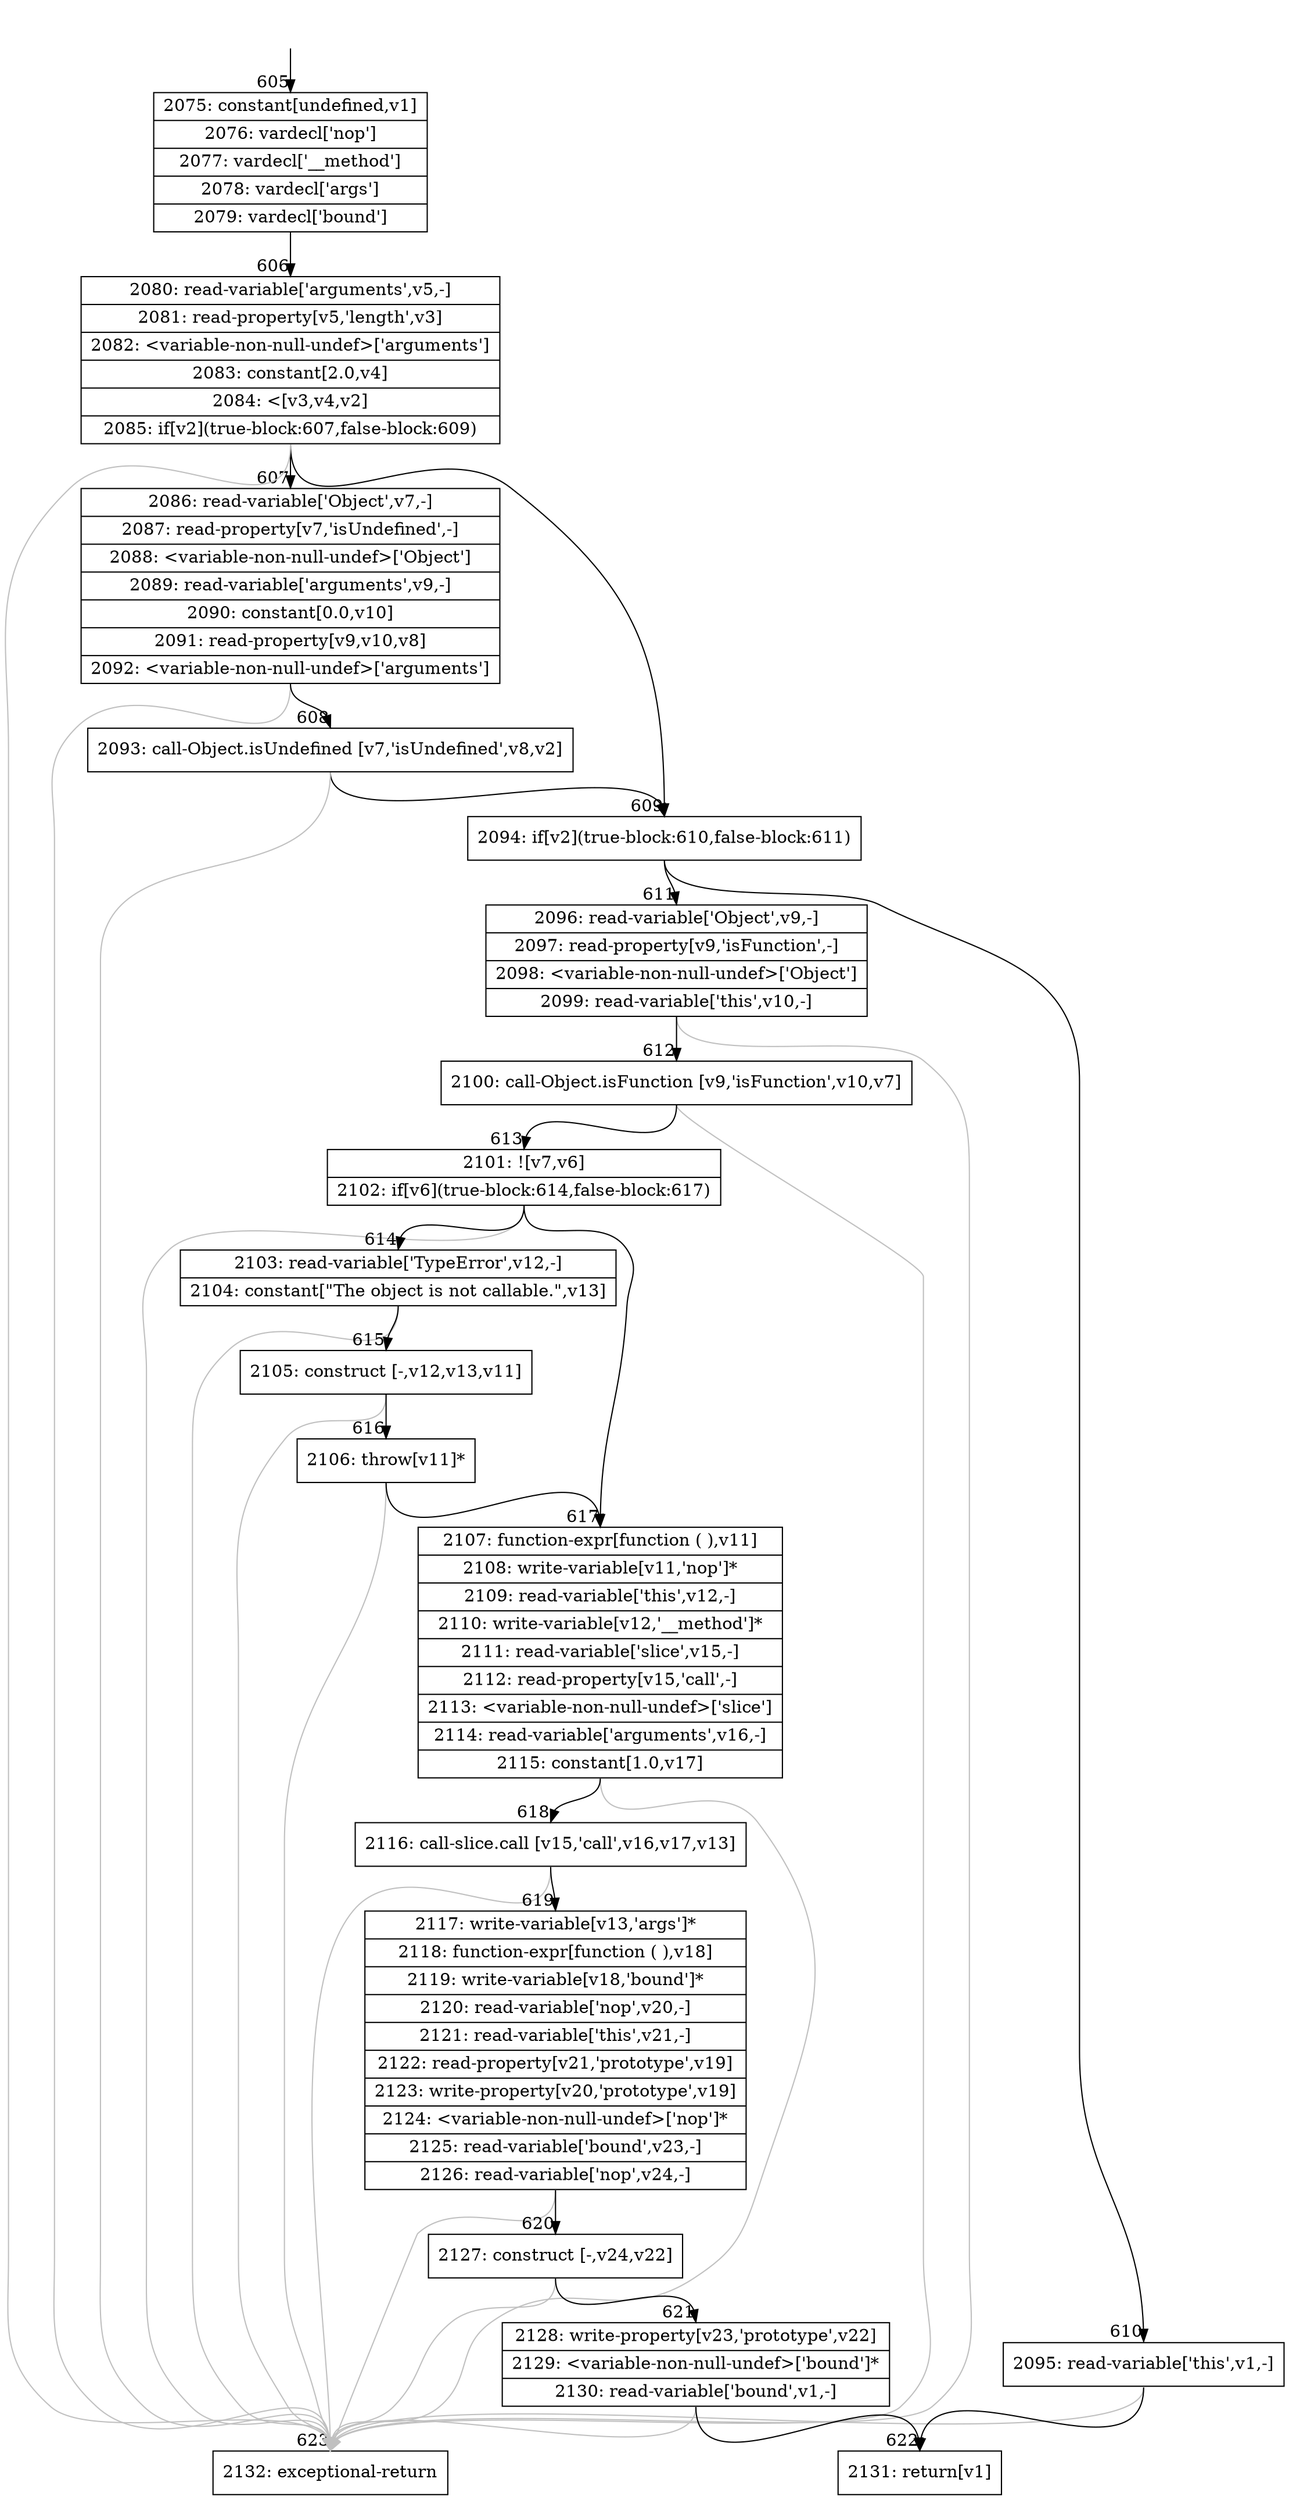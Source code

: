 digraph {
rankdir="TD"
BB_entry43[shape=none,label=""];
BB_entry43 -> BB605 [tailport=s, headport=n, headlabel="    605"]
BB605 [shape=record label="{2075: constant[undefined,v1]|2076: vardecl['nop']|2077: vardecl['__method']|2078: vardecl['args']|2079: vardecl['bound']}" ] 
BB605 -> BB606 [tailport=s, headport=n, headlabel="      606"]
BB606 [shape=record label="{2080: read-variable['arguments',v5,-]|2081: read-property[v5,'length',v3]|2082: \<variable-non-null-undef\>['arguments']|2083: constant[2.0,v4]|2084: \<[v3,v4,v2]|2085: if[v2](true-block:607,false-block:609)}" ] 
BB606 -> BB609 [tailport=s, headport=n, headlabel="      609"]
BB606 -> BB607 [tailport=s, headport=n, headlabel="      607"]
BB606 -> BB623 [tailport=s, headport=n, color=gray, headlabel="      623"]
BB607 [shape=record label="{2086: read-variable['Object',v7,-]|2087: read-property[v7,'isUndefined',-]|2088: \<variable-non-null-undef\>['Object']|2089: read-variable['arguments',v9,-]|2090: constant[0.0,v10]|2091: read-property[v9,v10,v8]|2092: \<variable-non-null-undef\>['arguments']}" ] 
BB607 -> BB608 [tailport=s, headport=n, headlabel="      608"]
BB607 -> BB623 [tailport=s, headport=n, color=gray]
BB608 [shape=record label="{2093: call-Object.isUndefined [v7,'isUndefined',v8,v2]}" ] 
BB608 -> BB609 [tailport=s, headport=n]
BB608 -> BB623 [tailport=s, headport=n, color=gray]
BB609 [shape=record label="{2094: if[v2](true-block:610,false-block:611)}" ] 
BB609 -> BB610 [tailport=s, headport=n, headlabel="      610"]
BB609 -> BB611 [tailport=s, headport=n, headlabel="      611"]
BB610 [shape=record label="{2095: read-variable['this',v1,-]}" ] 
BB610 -> BB622 [tailport=s, headport=n, headlabel="      622"]
BB610 -> BB623 [tailport=s, headport=n, color=gray]
BB611 [shape=record label="{2096: read-variable['Object',v9,-]|2097: read-property[v9,'isFunction',-]|2098: \<variable-non-null-undef\>['Object']|2099: read-variable['this',v10,-]}" ] 
BB611 -> BB612 [tailport=s, headport=n, headlabel="      612"]
BB611 -> BB623 [tailport=s, headport=n, color=gray]
BB612 [shape=record label="{2100: call-Object.isFunction [v9,'isFunction',v10,v7]}" ] 
BB612 -> BB613 [tailport=s, headport=n, headlabel="      613"]
BB612 -> BB623 [tailport=s, headport=n, color=gray]
BB613 [shape=record label="{2101: ![v7,v6]|2102: if[v6](true-block:614,false-block:617)}" ] 
BB613 -> BB614 [tailport=s, headport=n, headlabel="      614"]
BB613 -> BB617 [tailport=s, headport=n, headlabel="      617"]
BB613 -> BB623 [tailport=s, headport=n, color=gray]
BB614 [shape=record label="{2103: read-variable['TypeError',v12,-]|2104: constant[\"The object is not callable.\",v13]}" ] 
BB614 -> BB615 [tailport=s, headport=n, headlabel="      615"]
BB614 -> BB623 [tailport=s, headport=n, color=gray]
BB615 [shape=record label="{2105: construct [-,v12,v13,v11]}" ] 
BB615 -> BB616 [tailport=s, headport=n, headlabel="      616"]
BB615 -> BB623 [tailport=s, headport=n, color=gray]
BB616 [shape=record label="{2106: throw[v11]*}" ] 
BB616 -> BB617 [tailport=s, headport=n]
BB616 -> BB623 [tailport=s, headport=n, color=gray]
BB617 [shape=record label="{2107: function-expr[function ( ),v11]|2108: write-variable[v11,'nop']*|2109: read-variable['this',v12,-]|2110: write-variable[v12,'__method']*|2111: read-variable['slice',v15,-]|2112: read-property[v15,'call',-]|2113: \<variable-non-null-undef\>['slice']|2114: read-variable['arguments',v16,-]|2115: constant[1.0,v17]}" ] 
BB617 -> BB618 [tailport=s, headport=n, headlabel="      618"]
BB617 -> BB623 [tailport=s, headport=n, color=gray]
BB618 [shape=record label="{2116: call-slice.call [v15,'call',v16,v17,v13]}" ] 
BB618 -> BB619 [tailport=s, headport=n, headlabel="      619"]
BB618 -> BB623 [tailport=s, headport=n, color=gray]
BB619 [shape=record label="{2117: write-variable[v13,'args']*|2118: function-expr[function ( ),v18]|2119: write-variable[v18,'bound']*|2120: read-variable['nop',v20,-]|2121: read-variable['this',v21,-]|2122: read-property[v21,'prototype',v19]|2123: write-property[v20,'prototype',v19]|2124: \<variable-non-null-undef\>['nop']*|2125: read-variable['bound',v23,-]|2126: read-variable['nop',v24,-]}" ] 
BB619 -> BB620 [tailport=s, headport=n, headlabel="      620"]
BB619 -> BB623 [tailport=s, headport=n, color=gray]
BB620 [shape=record label="{2127: construct [-,v24,v22]}" ] 
BB620 -> BB621 [tailport=s, headport=n, headlabel="      621"]
BB620 -> BB623 [tailport=s, headport=n, color=gray]
BB621 [shape=record label="{2128: write-property[v23,'prototype',v22]|2129: \<variable-non-null-undef\>['bound']*|2130: read-variable['bound',v1,-]}" ] 
BB621 -> BB622 [tailport=s, headport=n]
BB621 -> BB623 [tailport=s, headport=n, color=gray]
BB622 [shape=record label="{2131: return[v1]}" ] 
BB623 [shape=record label="{2132: exceptional-return}" ] 
//#$~ 410
}
